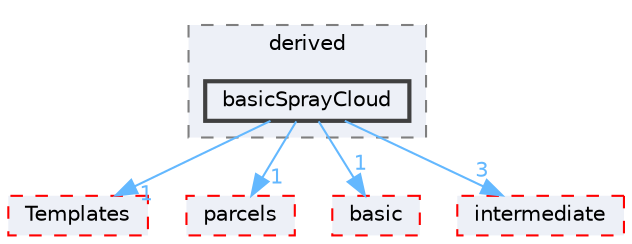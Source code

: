 digraph "src/lagrangian/spray/clouds/derived/basicSprayCloud"
{
 // LATEX_PDF_SIZE
  bgcolor="transparent";
  edge [fontname=Helvetica,fontsize=10,labelfontname=Helvetica,labelfontsize=10];
  node [fontname=Helvetica,fontsize=10,shape=box,height=0.2,width=0.4];
  compound=true
  subgraph clusterdir_425b117dc6b93115e286c3d10a8f11cb {
    graph [ bgcolor="#edf0f7", pencolor="grey50", label="derived", fontname=Helvetica,fontsize=10 style="filled,dashed", URL="dir_425b117dc6b93115e286c3d10a8f11cb.html",tooltip=""]
  dir_c2a70ef283cdf96d34e2906a0ed179eb [label="basicSprayCloud", fillcolor="#edf0f7", color="grey25", style="filled,bold", URL="dir_c2a70ef283cdf96d34e2906a0ed179eb.html",tooltip=""];
  }
  dir_1b7f50af1f74e3e4634dcc746dde5a61 [label="Templates", fillcolor="#edf0f7", color="red", style="filled,dashed", URL="dir_1b7f50af1f74e3e4634dcc746dde5a61.html",tooltip=""];
  dir_46bcd1cc5ad1266aa843ad36266de079 [label="parcels", fillcolor="#edf0f7", color="red", style="filled,dashed", URL="dir_46bcd1cc5ad1266aa843ad36266de079.html",tooltip=""];
  dir_584e0ab0901b4327f36f4285cac7f2f8 [label="basic", fillcolor="#edf0f7", color="red", style="filled,dashed", URL="dir_584e0ab0901b4327f36f4285cac7f2f8.html",tooltip=""];
  dir_d3c32a493136c130c1f0d51f4f35c297 [label="intermediate", fillcolor="#edf0f7", color="red", style="filled,dashed", URL="dir_d3c32a493136c130c1f0d51f4f35c297.html",tooltip=""];
  dir_c2a70ef283cdf96d34e2906a0ed179eb->dir_1b7f50af1f74e3e4634dcc746dde5a61 [headlabel="1", labeldistance=1.5 headhref="dir_000245_003977.html" href="dir_000245_003977.html" color="steelblue1" fontcolor="steelblue1"];
  dir_c2a70ef283cdf96d34e2906a0ed179eb->dir_46bcd1cc5ad1266aa843ad36266de079 [headlabel="1", labeldistance=1.5 headhref="dir_000245_002786.html" href="dir_000245_002786.html" color="steelblue1" fontcolor="steelblue1"];
  dir_c2a70ef283cdf96d34e2906a0ed179eb->dir_584e0ab0901b4327f36f4285cac7f2f8 [headlabel="1", labeldistance=1.5 headhref="dir_000245_000211.html" href="dir_000245_000211.html" color="steelblue1" fontcolor="steelblue1"];
  dir_c2a70ef283cdf96d34e2906a0ed179eb->dir_d3c32a493136c130c1f0d51f4f35c297 [headlabel="3", labeldistance=1.5 headhref="dir_000245_001913.html" href="dir_000245_001913.html" color="steelblue1" fontcolor="steelblue1"];
}
